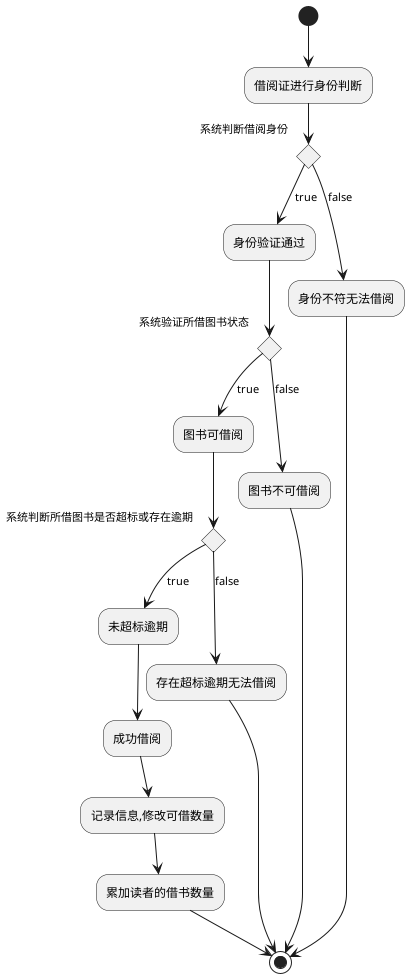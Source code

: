 @startuml
(*) -->借阅证进行身份判断
if "系统判断借阅身份" then
-->[true]"身份验证通过"

if"系统验证所借图书状态" then
-->[true]"图书可借阅"

if"系统判断所借图书是否超标或存在逾期" then
-->[true]"未超标逾期"
-->"成功借阅"
-->"记录信息,修改可借数量"
-->"累加读者的借书数量"
-->(*)

else
-->[false]"存在超标逾期无法借阅"
-->(*)

endif

else
-->[false]"图书不可借阅"
--> (*)
endif

else
-->[false]"身份不符无法借阅"
-->(*)
endif
@enduml
